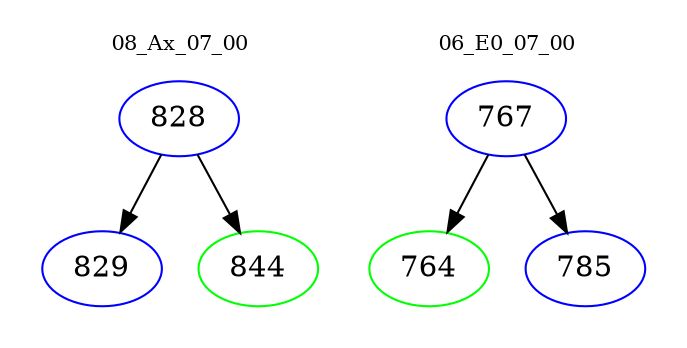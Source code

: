 digraph{
subgraph cluster_0 {
color = white
label = "08_Ax_07_00";
fontsize=10;
T0_828 [label="828", color="blue"]
T0_828 -> T0_829 [color="black"]
T0_829 [label="829", color="blue"]
T0_828 -> T0_844 [color="black"]
T0_844 [label="844", color="green"]
}
subgraph cluster_1 {
color = white
label = "06_E0_07_00";
fontsize=10;
T1_767 [label="767", color="blue"]
T1_767 -> T1_764 [color="black"]
T1_764 [label="764", color="green"]
T1_767 -> T1_785 [color="black"]
T1_785 [label="785", color="blue"]
}
}
